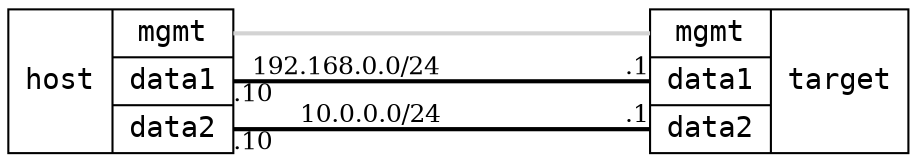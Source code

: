 graph "1x3" {
	layout="neato";
	overlap="false";
	esep="+80";

        node [shape=record, fontname="monospace"];
	edge [color="cornflowerblue", penwidth="2"];

	host [
	    label="host | { <mgmt> mgmt | <data1> data1 | <data2>  data2 }",
	    pos="0,12!",
	    kind="controller",
	];

        target [
	    label="{ <mgmt> mgmt | <data1> data1 | <data2> data2 } | target",
	    pos="10,12!",

	    kind="infix",
	];

	host:mgmt  -- target:mgmt  [kind=mgmt, color="lightgray"]
	host:data1 -- target:data1 [color=black, fontcolor=black, fontsize=12, taillabel=".10", label="192.168.0.0/24" headlabel=".1"]
	host:data2 -- target:data2 [color=black, fontcolor=black, fontsize=12,  taillabel=".10", label="10.0.0.0/24" headlabel=".1"]
}